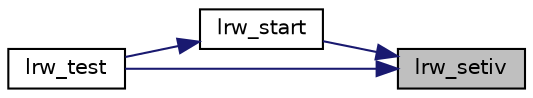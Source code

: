 digraph "lrw_setiv"
{
 // LATEX_PDF_SIZE
  edge [fontname="Helvetica",fontsize="10",labelfontname="Helvetica",labelfontsize="10"];
  node [fontname="Helvetica",fontsize="10",shape=record];
  rankdir="RL";
  Node6 [label="lrw_setiv",height=0.2,width=0.4,color="black", fillcolor="grey75", style="filled", fontcolor="black",tooltip="Set the IV for LRW."];
  Node6 -> Node7 [dir="back",color="midnightblue",fontsize="10",style="solid",fontname="Helvetica"];
  Node7 [label="lrw_start",height=0.2,width=0.4,color="black", fillcolor="white", style="filled",URL="$lrw__start_8c.html#a85f429f1430c834c58e4f5cfe75fe12f",tooltip="Initialize the LRW context."];
  Node7 -> Node8 [dir="back",color="midnightblue",fontsize="10",style="solid",fontname="Helvetica"];
  Node8 [label="lrw_test",height=0.2,width=0.4,color="black", fillcolor="white", style="filled",URL="$lrw__test_8c.html#af231a49d74f9fa4e43f5fd68439979c3",tooltip="Test LRW against specs."];
  Node6 -> Node8 [dir="back",color="midnightblue",fontsize="10",style="solid",fontname="Helvetica"];
}
